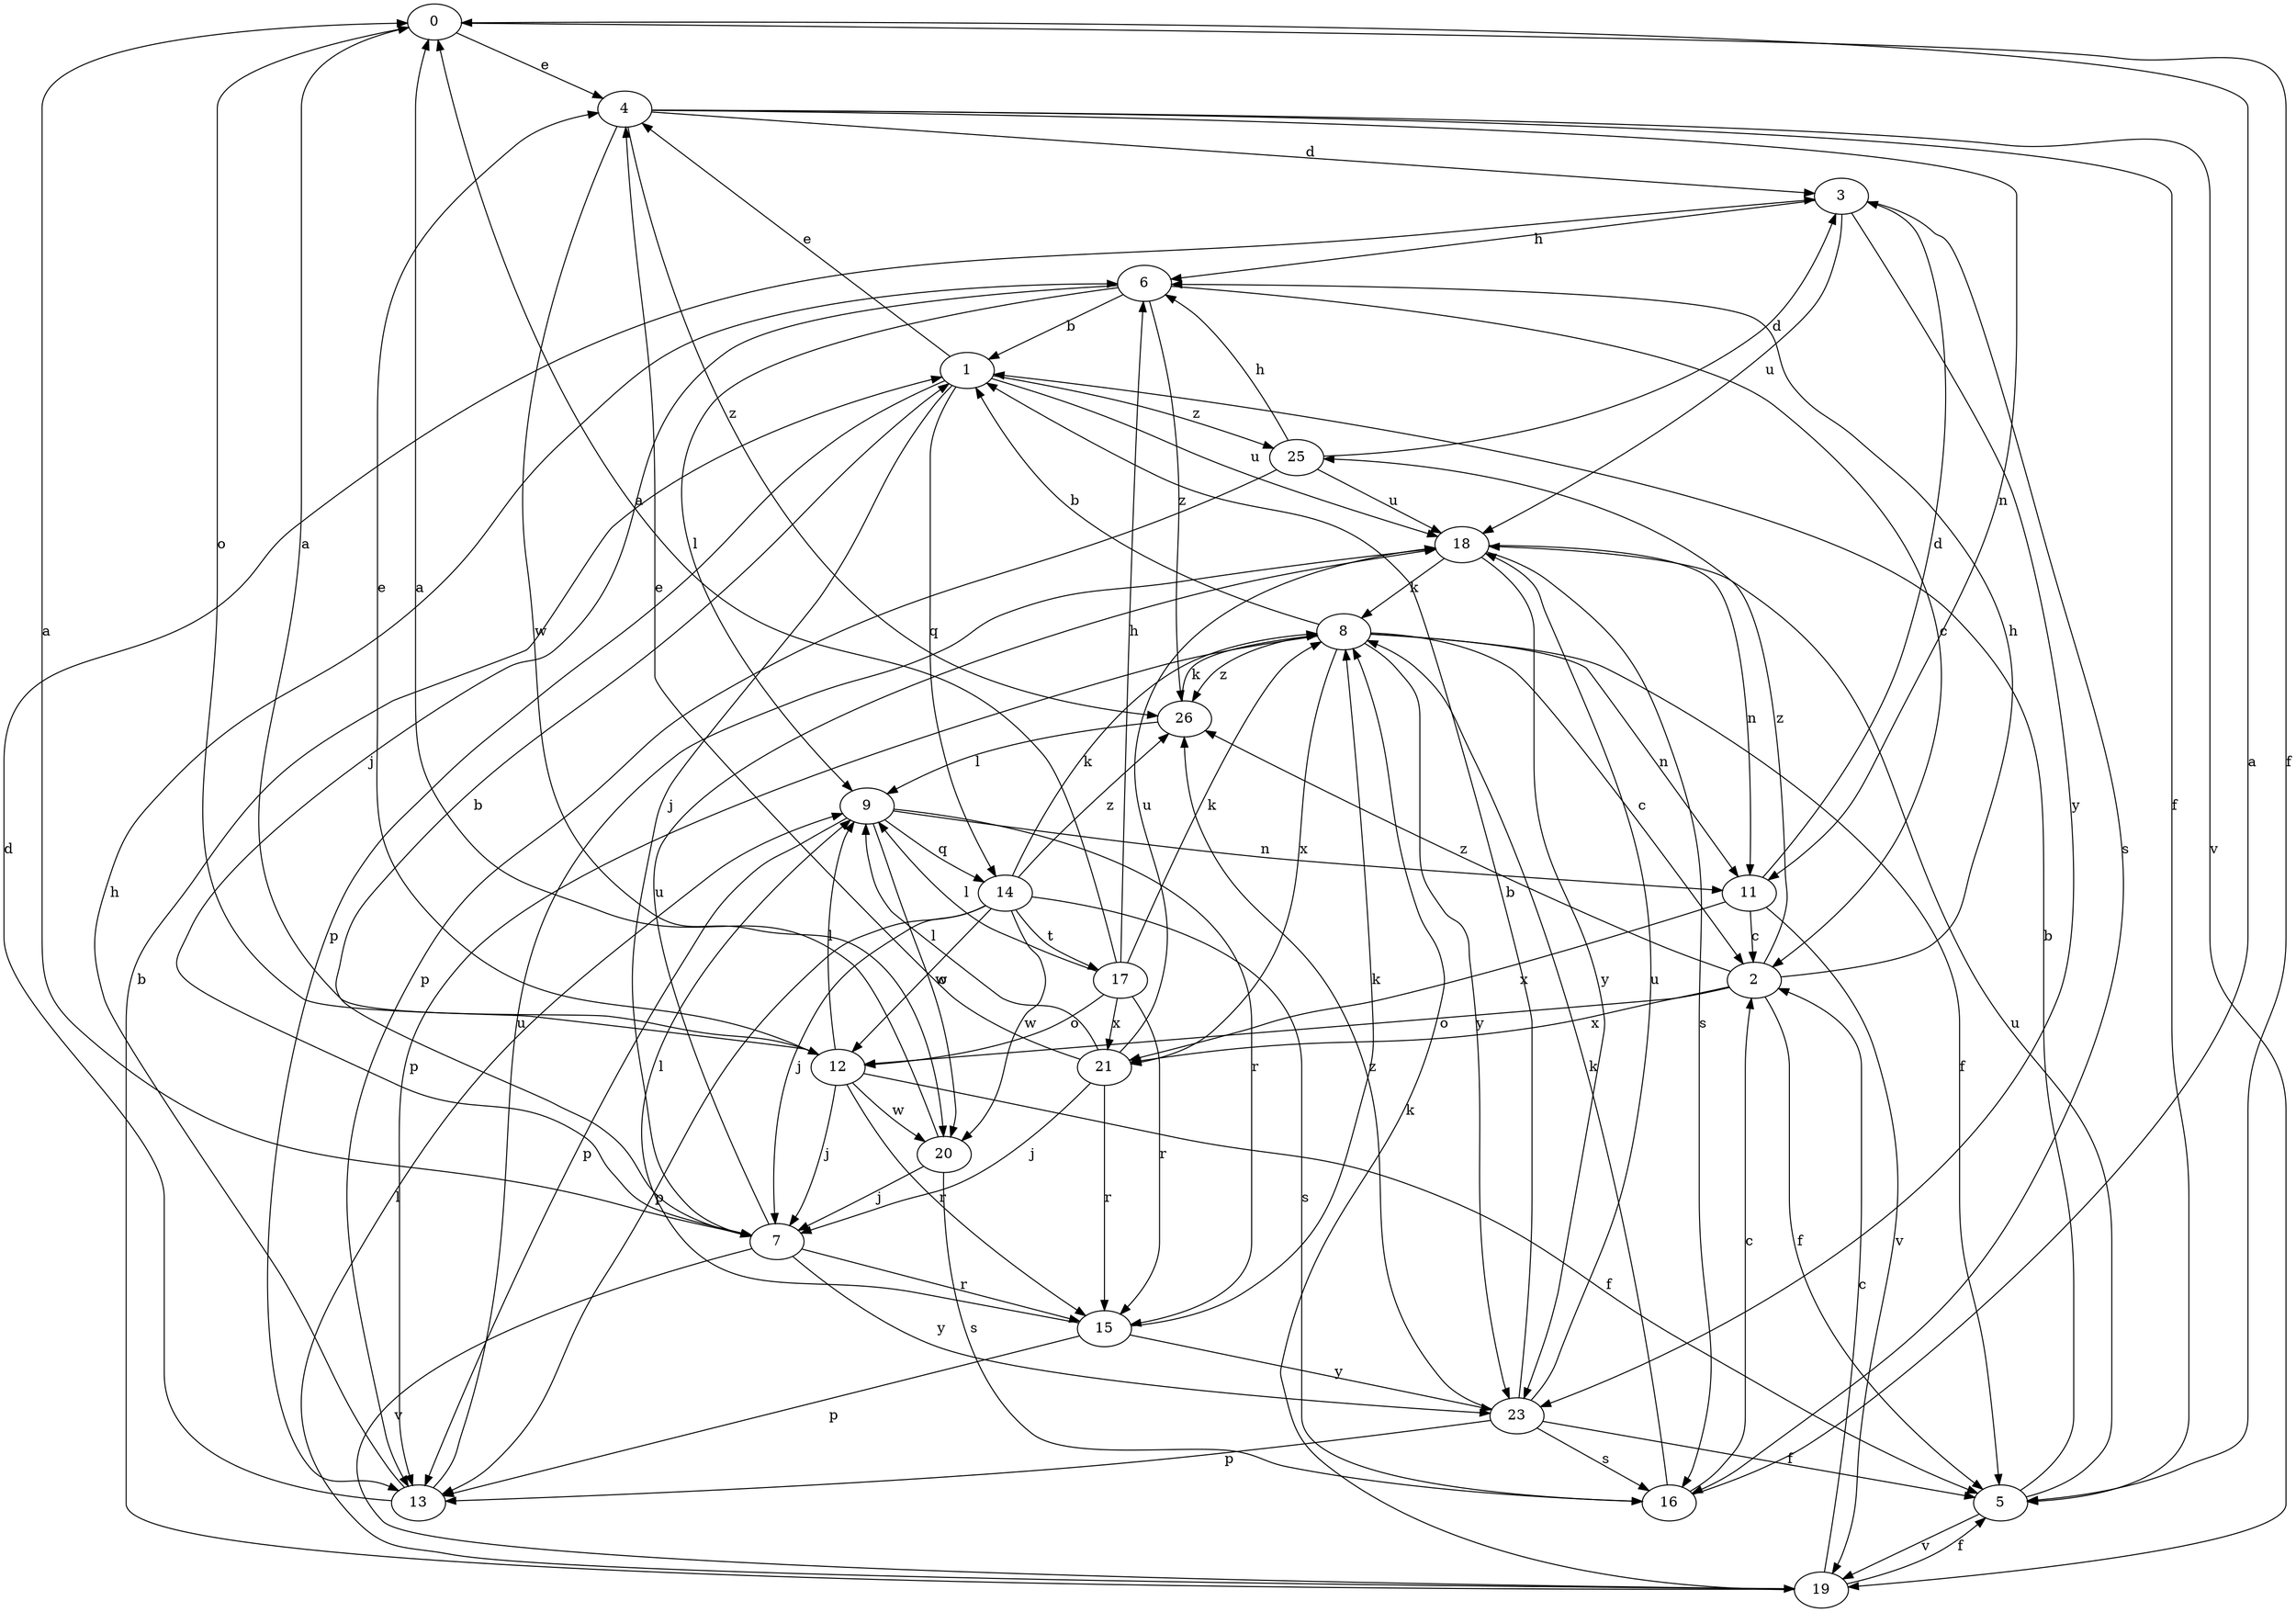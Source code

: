 strict digraph  {
0;
1;
2;
3;
4;
5;
6;
7;
8;
9;
11;
12;
13;
14;
15;
16;
17;
18;
19;
20;
21;
23;
25;
26;
0 -> 4  [label=e];
0 -> 5  [label=f];
0 -> 12  [label=o];
1 -> 4  [label=e];
1 -> 7  [label=j];
1 -> 13  [label=p];
1 -> 14  [label=q];
1 -> 18  [label=u];
1 -> 25  [label=z];
2 -> 5  [label=f];
2 -> 6  [label=h];
2 -> 12  [label=o];
2 -> 21  [label=x];
2 -> 25  [label=z];
2 -> 26  [label=z];
3 -> 6  [label=h];
3 -> 16  [label=s];
3 -> 18  [label=u];
3 -> 23  [label=y];
4 -> 3  [label=d];
4 -> 5  [label=f];
4 -> 11  [label=n];
4 -> 19  [label=v];
4 -> 20  [label=w];
4 -> 26  [label=z];
5 -> 1  [label=b];
5 -> 18  [label=u];
5 -> 19  [label=v];
6 -> 1  [label=b];
6 -> 2  [label=c];
6 -> 7  [label=j];
6 -> 9  [label=l];
6 -> 26  [label=z];
7 -> 0  [label=a];
7 -> 1  [label=b];
7 -> 15  [label=r];
7 -> 18  [label=u];
7 -> 19  [label=v];
7 -> 23  [label=y];
8 -> 1  [label=b];
8 -> 2  [label=c];
8 -> 5  [label=f];
8 -> 11  [label=n];
8 -> 13  [label=p];
8 -> 21  [label=x];
8 -> 23  [label=y];
8 -> 26  [label=z];
9 -> 11  [label=n];
9 -> 13  [label=p];
9 -> 14  [label=q];
9 -> 15  [label=r];
9 -> 20  [label=w];
11 -> 2  [label=c];
11 -> 3  [label=d];
11 -> 19  [label=v];
11 -> 21  [label=x];
12 -> 0  [label=a];
12 -> 4  [label=e];
12 -> 5  [label=f];
12 -> 7  [label=j];
12 -> 9  [label=l];
12 -> 15  [label=r];
12 -> 20  [label=w];
13 -> 3  [label=d];
13 -> 6  [label=h];
13 -> 18  [label=u];
14 -> 7  [label=j];
14 -> 8  [label=k];
14 -> 12  [label=o];
14 -> 13  [label=p];
14 -> 16  [label=s];
14 -> 17  [label=t];
14 -> 20  [label=w];
14 -> 26  [label=z];
15 -> 8  [label=k];
15 -> 9  [label=l];
15 -> 13  [label=p];
15 -> 23  [label=y];
16 -> 0  [label=a];
16 -> 2  [label=c];
16 -> 8  [label=k];
17 -> 0  [label=a];
17 -> 6  [label=h];
17 -> 8  [label=k];
17 -> 9  [label=l];
17 -> 12  [label=o];
17 -> 15  [label=r];
17 -> 21  [label=x];
18 -> 8  [label=k];
18 -> 11  [label=n];
18 -> 16  [label=s];
18 -> 23  [label=y];
19 -> 1  [label=b];
19 -> 2  [label=c];
19 -> 5  [label=f];
19 -> 8  [label=k];
19 -> 9  [label=l];
20 -> 0  [label=a];
20 -> 7  [label=j];
20 -> 16  [label=s];
21 -> 4  [label=e];
21 -> 7  [label=j];
21 -> 9  [label=l];
21 -> 15  [label=r];
21 -> 18  [label=u];
23 -> 1  [label=b];
23 -> 5  [label=f];
23 -> 13  [label=p];
23 -> 16  [label=s];
23 -> 18  [label=u];
23 -> 26  [label=z];
25 -> 3  [label=d];
25 -> 6  [label=h];
25 -> 13  [label=p];
25 -> 18  [label=u];
26 -> 8  [label=k];
26 -> 9  [label=l];
}
